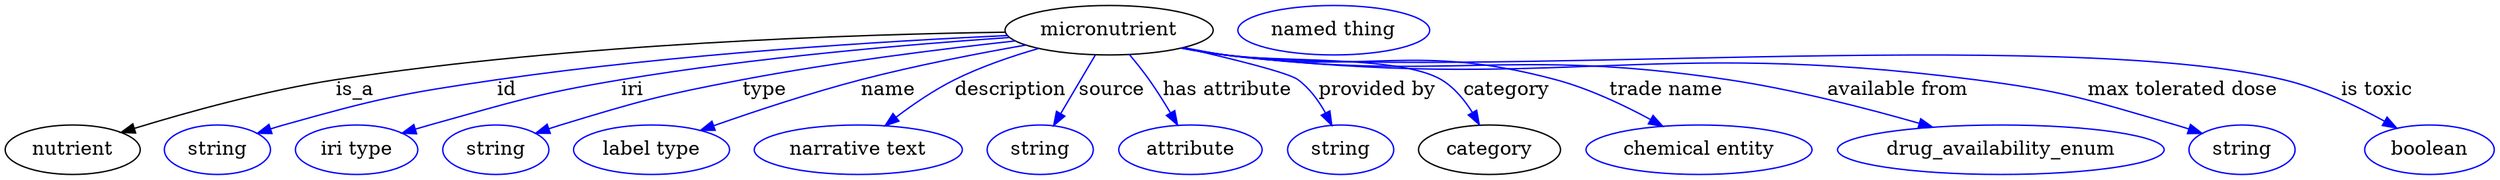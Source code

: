 digraph {
	graph [bb="0,0,1801.5,123"];
	node [label="\N"];
	micronutrient	[height=0.5,
		label=micronutrient,
		pos="799.75,105",
		width=2.0943];
	nutrient	[height=0.5,
		pos="48.746,18",
		width=1.354];
	micronutrient -> nutrient	[label=is_a,
		lp="253.75,61.5",
		pos="e,83.84,30.525 724.55,103.6 616.63,102.06 411.84,95.505 239.75,69 188.9,61.169 132.02,45.334 93.663,33.572"];
	id	[color=blue,
		height=0.5,
		label=string,
		pos="153.75,18",
		width=1.0652];
	micronutrient -> id	[color=blue,
		label=id,
		lp="363.75,61.5",
		pos="e,182.74,29.954 725.74,101.12 637.51,96.997 485.77,87.75 356.75,69 287.04,58.871 269.53,55.131 201.75,36 198.64,35.124 195.44,34.151 \
192.25,33.129",
		style=solid];
	iri	[color=blue,
		height=0.5,
		label="iri type",
		pos="254.75,18",
		width=1.2277];
	micronutrient -> iri	[color=blue,
		label=iri,
		lp="453.75,61.5",
		pos="e,288.05,29.879 727.49,99.783 655.68,94.905 542.57,85.367 445.75,69 383.99,58.561 369.1,52.747 308.75,36 305.17,35.009 301.48,33.941 \
297.78,32.84",
		style=solid];
	type	[color=blue,
		height=0.5,
		label=string,
		pos="355.75,18",
		width=1.0652];
	micronutrient -> type	[color=blue,
		label=type,
		lp="549.75,61.5",
		pos="e,384.68,29.979 731.61,97.237 677.67,91.352 600.54,81.763 533.75,69 474.77,57.731 460.16,53.566 402.75,36 399.98,35.155 397.15,34.243 \
394.3,33.294",
		style=solid];
	name	[color=blue,
		height=0.5,
		label="label type",
		pos="468.75,18",
		width=1.5707];
	micronutrient -> name	[color=blue,
		label=name,
		lp="639.75,61.5",
		pos="e,504.06,32.116 739.31,94.236 704.17,88.064 659.17,79.314 619.75,69 583.62,59.549 543.53,46.132 513.74,35.577",
		style=solid];
	description	[color=blue,
		height=0.5,
		label="narrative text",
		pos="618.75,18",
		width=2.0943];
	micronutrient -> description	[color=blue,
		label=description,
		lp="728.25,61.5",
		pos="e,637.87,35.476 748.49,91.764 728.93,86.13 706.77,78.546 687.75,69 673.03,61.616 658.06,51.2 645.85,41.785",
		style=solid];
	source	[color=blue,
		height=0.5,
		label=string,
		pos="750.75,18",
		width=1.0652];
	micronutrient -> source	[color=blue,
		label=source,
		lp="802.75,61.5",
		pos="e,760.31,35.597 789.83,86.799 782.83,74.659 773.34,58.19 765.46,44.523",
		style=solid];
	"has attribute"	[color=blue,
		height=0.5,
		label=attribute,
		pos="858.75,18",
		width=1.4443];
	micronutrient -> "has attribute"	[color=blue,
		label="has attribute",
		lp="884.75,61.5",
		pos="e,848.9,35.991 813.84,87.225 818.42,81.55 823.44,75.102 827.75,69 833.22,61.241 838.81,52.521 843.71,44.562",
		style=solid];
	"provided by"	[color=blue,
		height=0.5,
		label=string,
		pos="966.75,18",
		width=1.0652];
	micronutrient -> "provided by"	[color=blue,
		label="provided by",
		lp="993.25,61.5",
		pos="e,960.3,35.756 853.23,92.238 888.27,84.19 928.82,74.09 935.75,69 944.17,62.805 950.82,53.563 955.76,44.705",
		style=solid];
	category	[height=0.5,
		pos="1074.7,18",
		width=1.4263];
	micronutrient -> category	[color=blue,
		label=category,
		lp="1087.2,61.5",
		pos="e,1067.3,36.305 853.85,92.349 863.77,90.413 874.05,88.538 883.75,87 918.21,81.534 1009.8,86.866 1039.7,69 1049.2,63.385 1056.7,54.138 \
1062.3,45.113",
		style=solid];
	"trade name"	[color=blue,
		height=0.5,
		label="chemical entity",
		pos="1225.7,18",
		width=2.2748];
	micronutrient -> "trade name"	[color=blue,
		label="trade name",
		lp="1202.7,61.5",
		pos="e,1199.3,35.297 852.9,92.204 863.1,90.235 873.72,88.386 883.75,87 989.26,72.407 1019.9,96.75 1122.7,69 1146.4,62.607 1171.2,50.753 \
1190.6,40.191",
		style=solid];
	"available from"	[color=blue,
		height=0.5,
		label=drug_availability_enum,
		pos="1443.7,18",
		width=3.2858];
	micronutrient -> "available from"	[color=blue,
		label="available from",
		lp="1370.2,61.5",
		pos="e,1394.8,34.409 852.42,92.081 862.76,90.098 873.56,88.275 883.75,87 1044.5,66.879 1087.6,93.14 1247.7,69 1294.4,61.962 1346.2,48.52 \
1384.8,37.345",
		style=solid];
	"max tolerated dose"	[color=blue,
		height=0.5,
		label=string,
		pos="1618.7,18",
		width=1.0652];
	micronutrient -> "max tolerated dose"	[color=blue,
		label="max tolerated dose",
		lp="1575.7,61.5",
		pos="e,1589.7,29.887 852.41,91.949 862.75,89.978 873.55,88.193 883.75,87 1123.1,58.999 1186.7,99.883 1425.7,69 1491.3,60.531 1507.3,54.397 \
1570.7,36 1573.8,35.102 1577,34.114 1580.2,33.081",
		style=solid];
	"is toxic"	[color=blue,
		height=0.5,
		label=boolean,
		pos="1754.7,18",
		width=1.2999];
	micronutrient -> "is toxic"	[color=blue,
		label="is toxic",
		lp="1716.7,61.5",
		pos="e,1731,33.767 851.95,91.955 862.42,89.957 873.4,88.16 883.75,87 1052.7,68.061 1483.3,108.12 1648.7,69 1674.7,62.87 1701.8,49.93 \
1722.1,38.749",
		style=solid];
	"named thing_category"	[color=blue,
		height=0.5,
		label="named thing",
		pos="962.75,105",
		width=1.9318];
}

